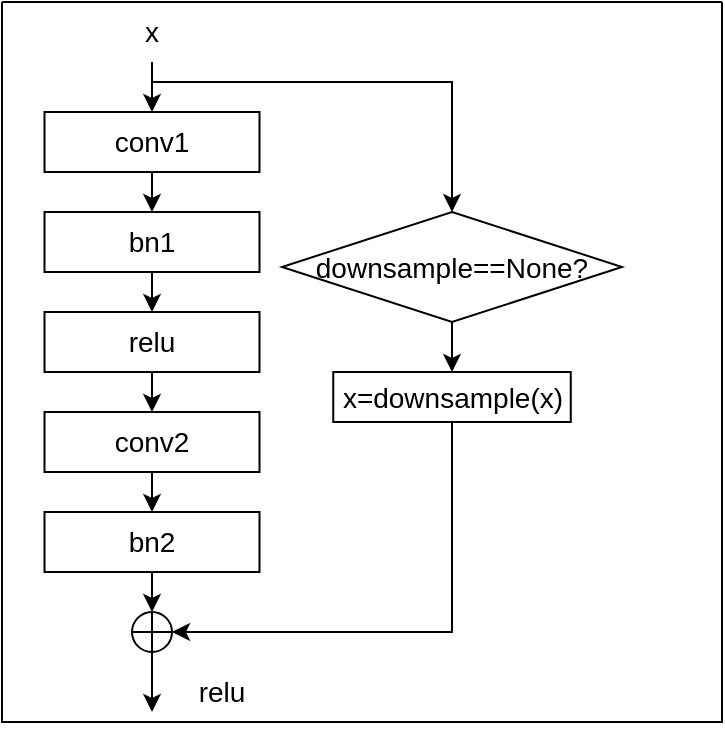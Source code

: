 <mxfile version="21.3.0" type="github">
  <diagram name="第 1 页" id="DMnvuIvCpmK1uP2-rj82">
    <mxGraphModel dx="724" dy="373" grid="1" gridSize="10" guides="1" tooltips="1" connect="1" arrows="1" fold="1" page="1" pageScale="1" pageWidth="827" pageHeight="1169" math="0" shadow="0">
      <root>
        <mxCell id="0" />
        <mxCell id="1" parent="0" />
        <mxCell id="u3brcylE_DKALwnt3hsJ-1" value="" style="swimlane;startSize=0;" vertex="1" parent="1">
          <mxGeometry x="160" y="650" width="360" height="360" as="geometry" />
        </mxCell>
        <mxCell id="u3brcylE_DKALwnt3hsJ-2" style="edgeStyle=orthogonalEdgeStyle;rounded=0;orthogonalLoop=1;jettySize=auto;html=1;exitX=0.5;exitY=1;exitDx=0;exitDy=0;entryX=0.5;entryY=0;entryDx=0;entryDy=0;" edge="1" parent="u3brcylE_DKALwnt3hsJ-1" source="u3brcylE_DKALwnt3hsJ-3" target="u3brcylE_DKALwnt3hsJ-5">
          <mxGeometry relative="1" as="geometry" />
        </mxCell>
        <mxCell id="u3brcylE_DKALwnt3hsJ-22" style="edgeStyle=orthogonalEdgeStyle;rounded=0;orthogonalLoop=1;jettySize=auto;html=1;entryX=0.5;entryY=0;entryDx=0;entryDy=0;" edge="1" parent="u3brcylE_DKALwnt3hsJ-1" target="u3brcylE_DKALwnt3hsJ-21">
          <mxGeometry relative="1" as="geometry">
            <mxPoint x="75" y="40" as="sourcePoint" />
            <Array as="points">
              <mxPoint x="225" y="40" />
            </Array>
          </mxGeometry>
        </mxCell>
        <mxCell id="u3brcylE_DKALwnt3hsJ-3" value="&lt;font style=&quot;font-size: 14px;&quot;&gt;conv1&lt;/font&gt;" style="rounded=0;whiteSpace=wrap;html=1;" vertex="1" parent="u3brcylE_DKALwnt3hsJ-1">
          <mxGeometry x="21.25" y="55" width="107.5" height="30" as="geometry" />
        </mxCell>
        <mxCell id="u3brcylE_DKALwnt3hsJ-4" style="edgeStyle=orthogonalEdgeStyle;rounded=0;orthogonalLoop=1;jettySize=auto;html=1;exitX=0.5;exitY=1;exitDx=0;exitDy=0;entryX=0.5;entryY=0;entryDx=0;entryDy=0;" edge="1" parent="u3brcylE_DKALwnt3hsJ-1" source="u3brcylE_DKALwnt3hsJ-5" target="u3brcylE_DKALwnt3hsJ-7">
          <mxGeometry relative="1" as="geometry" />
        </mxCell>
        <mxCell id="u3brcylE_DKALwnt3hsJ-5" value="&lt;span style=&quot;font-size: 14px;&quot;&gt;bn1&lt;/span&gt;" style="rounded=0;whiteSpace=wrap;html=1;" vertex="1" parent="u3brcylE_DKALwnt3hsJ-1">
          <mxGeometry x="21.25" y="105" width="107.5" height="30" as="geometry" />
        </mxCell>
        <mxCell id="u3brcylE_DKALwnt3hsJ-6" style="edgeStyle=orthogonalEdgeStyle;rounded=0;orthogonalLoop=1;jettySize=auto;html=1;exitX=0.5;exitY=1;exitDx=0;exitDy=0;entryX=0.5;entryY=0;entryDx=0;entryDy=0;" edge="1" parent="u3brcylE_DKALwnt3hsJ-1" source="u3brcylE_DKALwnt3hsJ-7" target="u3brcylE_DKALwnt3hsJ-9">
          <mxGeometry relative="1" as="geometry" />
        </mxCell>
        <mxCell id="u3brcylE_DKALwnt3hsJ-7" value="&lt;span style=&quot;font-size: 14px;&quot;&gt;relu&lt;/span&gt;" style="rounded=0;whiteSpace=wrap;html=1;" vertex="1" parent="u3brcylE_DKALwnt3hsJ-1">
          <mxGeometry x="21.25" y="155" width="107.5" height="30" as="geometry" />
        </mxCell>
        <mxCell id="u3brcylE_DKALwnt3hsJ-8" style="edgeStyle=orthogonalEdgeStyle;rounded=0;orthogonalLoop=1;jettySize=auto;html=1;exitX=0.5;exitY=1;exitDx=0;exitDy=0;entryX=0.5;entryY=0;entryDx=0;entryDy=0;" edge="1" parent="u3brcylE_DKALwnt3hsJ-1" source="u3brcylE_DKALwnt3hsJ-9" target="u3brcylE_DKALwnt3hsJ-11">
          <mxGeometry relative="1" as="geometry" />
        </mxCell>
        <mxCell id="u3brcylE_DKALwnt3hsJ-9" value="&lt;span style=&quot;font-size: 14px;&quot;&gt;conv2&lt;/span&gt;" style="rounded=0;whiteSpace=wrap;html=1;" vertex="1" parent="u3brcylE_DKALwnt3hsJ-1">
          <mxGeometry x="21.25" y="205" width="107.5" height="30" as="geometry" />
        </mxCell>
        <mxCell id="u3brcylE_DKALwnt3hsJ-10" style="edgeStyle=orthogonalEdgeStyle;rounded=0;orthogonalLoop=1;jettySize=auto;html=1;exitX=0.5;exitY=1;exitDx=0;exitDy=0;" edge="1" parent="u3brcylE_DKALwnt3hsJ-1" source="u3brcylE_DKALwnt3hsJ-11">
          <mxGeometry relative="1" as="geometry">
            <mxPoint x="75" y="305" as="targetPoint" />
          </mxGeometry>
        </mxCell>
        <mxCell id="u3brcylE_DKALwnt3hsJ-11" value="&lt;span style=&quot;font-size: 14px;&quot;&gt;bn2&lt;/span&gt;" style="rounded=0;whiteSpace=wrap;html=1;" vertex="1" parent="u3brcylE_DKALwnt3hsJ-1">
          <mxGeometry x="21.25" y="255" width="107.5" height="30" as="geometry" />
        </mxCell>
        <mxCell id="u3brcylE_DKALwnt3hsJ-12" style="edgeStyle=orthogonalEdgeStyle;rounded=0;orthogonalLoop=1;jettySize=auto;html=1;exitX=0.5;exitY=1;exitDx=0;exitDy=0;" edge="1" parent="u3brcylE_DKALwnt3hsJ-1" source="u3brcylE_DKALwnt3hsJ-13">
          <mxGeometry relative="1" as="geometry">
            <mxPoint x="74.759" y="325.103" as="targetPoint" />
          </mxGeometry>
        </mxCell>
        <mxCell id="u3brcylE_DKALwnt3hsJ-13" value="" style="ellipse;whiteSpace=wrap;html=1;aspect=fixed;" vertex="1" parent="u3brcylE_DKALwnt3hsJ-1">
          <mxGeometry x="65" y="305" width="20" height="20" as="geometry" />
        </mxCell>
        <mxCell id="u3brcylE_DKALwnt3hsJ-14" value="" style="endArrow=none;html=1;rounded=0;entryX=1;entryY=0.5;entryDx=0;entryDy=0;exitX=0;exitY=0.5;exitDx=0;exitDy=0;" edge="1" parent="u3brcylE_DKALwnt3hsJ-1" source="u3brcylE_DKALwnt3hsJ-13" target="u3brcylE_DKALwnt3hsJ-13">
          <mxGeometry width="50" height="50" relative="1" as="geometry">
            <mxPoint x="150" y="245" as="sourcePoint" />
            <mxPoint x="200" y="195" as="targetPoint" />
          </mxGeometry>
        </mxCell>
        <mxCell id="u3brcylE_DKALwnt3hsJ-15" value="" style="endArrow=none;html=1;rounded=0;entryX=0.5;entryY=1;entryDx=0;entryDy=0;exitX=0.5;exitY=0;exitDx=0;exitDy=0;" edge="1" parent="u3brcylE_DKALwnt3hsJ-1" source="u3brcylE_DKALwnt3hsJ-13" target="u3brcylE_DKALwnt3hsJ-13">
          <mxGeometry width="50" height="50" relative="1" as="geometry">
            <mxPoint x="150" y="245" as="sourcePoint" />
            <mxPoint x="200" y="195" as="targetPoint" />
          </mxGeometry>
        </mxCell>
        <mxCell id="u3brcylE_DKALwnt3hsJ-16" style="edgeStyle=orthogonalEdgeStyle;rounded=0;orthogonalLoop=1;jettySize=auto;html=1;exitX=0.5;exitY=1;exitDx=0;exitDy=0;entryX=0.5;entryY=0;entryDx=0;entryDy=0;" edge="1" parent="u3brcylE_DKALwnt3hsJ-1" source="u3brcylE_DKALwnt3hsJ-18" target="u3brcylE_DKALwnt3hsJ-3">
          <mxGeometry relative="1" as="geometry" />
        </mxCell>
        <mxCell id="u3brcylE_DKALwnt3hsJ-18" value="&lt;font style=&quot;font-size: 14px;&quot;&gt;x&lt;/font&gt;" style="text;html=1;strokeColor=none;fillColor=none;align=center;verticalAlign=middle;whiteSpace=wrap;rounded=0;" vertex="1" parent="u3brcylE_DKALwnt3hsJ-1">
          <mxGeometry x="45" width="60" height="30" as="geometry" />
        </mxCell>
        <mxCell id="u3brcylE_DKALwnt3hsJ-19" value="&lt;font style=&quot;font-size: 14px;&quot;&gt;relu&lt;/font&gt;" style="text;html=1;strokeColor=none;fillColor=none;align=center;verticalAlign=middle;whiteSpace=wrap;rounded=0;" vertex="1" parent="u3brcylE_DKALwnt3hsJ-1">
          <mxGeometry x="80" y="330" width="60" height="30" as="geometry" />
        </mxCell>
        <mxCell id="u3brcylE_DKALwnt3hsJ-25" value="" style="edgeStyle=orthogonalEdgeStyle;rounded=0;orthogonalLoop=1;jettySize=auto;html=1;" edge="1" parent="u3brcylE_DKALwnt3hsJ-1" source="u3brcylE_DKALwnt3hsJ-21" target="u3brcylE_DKALwnt3hsJ-24">
          <mxGeometry relative="1" as="geometry" />
        </mxCell>
        <mxCell id="u3brcylE_DKALwnt3hsJ-21" value="&lt;font style=&quot;font-size: 14px;&quot;&gt;downsample==None?&lt;/font&gt;" style="rhombus;whiteSpace=wrap;html=1;" vertex="1" parent="u3brcylE_DKALwnt3hsJ-1">
          <mxGeometry x="140" y="105" width="170" height="55" as="geometry" />
        </mxCell>
        <mxCell id="u3brcylE_DKALwnt3hsJ-28" style="edgeStyle=orthogonalEdgeStyle;rounded=0;orthogonalLoop=1;jettySize=auto;html=1;exitX=0.5;exitY=1;exitDx=0;exitDy=0;entryX=1;entryY=0.5;entryDx=0;entryDy=0;" edge="1" parent="u3brcylE_DKALwnt3hsJ-1" source="u3brcylE_DKALwnt3hsJ-24" target="u3brcylE_DKALwnt3hsJ-13">
          <mxGeometry relative="1" as="geometry" />
        </mxCell>
        <mxCell id="u3brcylE_DKALwnt3hsJ-24" value="&lt;span style=&quot;font-size: 14px;&quot;&gt;x=downsample(x)&lt;/span&gt;" style="rounded=0;whiteSpace=wrap;html=1;" vertex="1" parent="u3brcylE_DKALwnt3hsJ-1">
          <mxGeometry x="165.63" y="185" width="118.75" height="25" as="geometry" />
        </mxCell>
        <mxCell id="u3brcylE_DKALwnt3hsJ-20" value="" style="edgeStyle=orthogonalEdgeStyle;rounded=0;orthogonalLoop=1;jettySize=auto;html=1;" edge="1" parent="1" source="u3brcylE_DKALwnt3hsJ-13">
          <mxGeometry relative="1" as="geometry">
            <mxPoint x="235" y="1005" as="targetPoint" />
          </mxGeometry>
        </mxCell>
      </root>
    </mxGraphModel>
  </diagram>
</mxfile>
